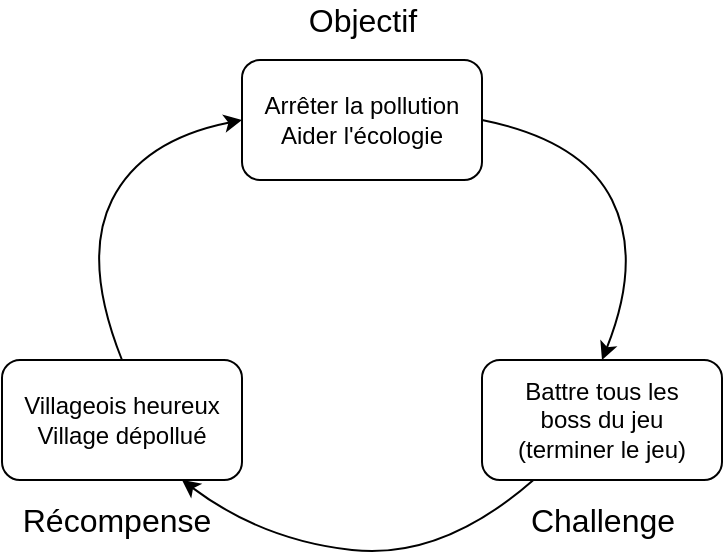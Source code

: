 <mxfile version="12.5.5" type="device"><diagram id="FWyUo1vmZblDd5MPBxmW" name="Page-1"><mxGraphModel dx="1408" dy="699" grid="1" gridSize="10" guides="1" tooltips="1" connect="1" arrows="1" fold="1" page="1" pageScale="1" pageWidth="827" pageHeight="1169" math="0" shadow="0"><root><mxCell id="0"/><mxCell id="1" parent="0"/><mxCell id="P1thXSk-kyA9XUaVJ_8L-1" value="Arrêter la pollution&lt;br&gt;Aider l'écologie" style="rounded=1;whiteSpace=wrap;html=1;" vertex="1" parent="1"><mxGeometry x="360" y="140" width="120" height="60" as="geometry"/></mxCell><mxCell id="P1thXSk-kyA9XUaVJ_8L-2" value="Battre tous les&lt;br&gt;boss du jeu&lt;br&gt;(terminer le jeu)" style="rounded=1;whiteSpace=wrap;html=1;" vertex="1" parent="1"><mxGeometry x="480" y="290" width="120" height="60" as="geometry"/></mxCell><mxCell id="P1thXSk-kyA9XUaVJ_8L-3" value="Villageois heureux&lt;br&gt;Village dépollué" style="rounded=1;whiteSpace=wrap;html=1;" vertex="1" parent="1"><mxGeometry x="240" y="290" width="120" height="60" as="geometry"/></mxCell><mxCell id="P1thXSk-kyA9XUaVJ_8L-4" value="" style="curved=1;endArrow=classic;html=1;exitX=1;exitY=0.5;exitDx=0;exitDy=0;entryX=0.5;entryY=0;entryDx=0;entryDy=0;" edge="1" parent="1" source="P1thXSk-kyA9XUaVJ_8L-1" target="P1thXSk-kyA9XUaVJ_8L-2"><mxGeometry width="50" height="50" relative="1" as="geometry"><mxPoint x="240" y="420" as="sourcePoint"/><mxPoint x="290" y="370" as="targetPoint"/><Array as="points"><mxPoint x="530" y="180"/><mxPoint x="560" y="240"/></Array></mxGeometry></mxCell><mxCell id="P1thXSk-kyA9XUaVJ_8L-5" value="" style="curved=1;endArrow=classic;html=1;entryX=0.75;entryY=1;entryDx=0;entryDy=0;" edge="1" parent="1" source="P1thXSk-kyA9XUaVJ_8L-2" target="P1thXSk-kyA9XUaVJ_8L-3"><mxGeometry width="50" height="50" relative="1" as="geometry"><mxPoint x="373" y="350" as="sourcePoint"/><mxPoint x="433" y="470" as="targetPoint"/><Array as="points"><mxPoint x="460" y="390"/><mxPoint x="370" y="380"/></Array></mxGeometry></mxCell><mxCell id="P1thXSk-kyA9XUaVJ_8L-6" value="" style="curved=1;endArrow=classic;html=1;exitX=0.5;exitY=0;exitDx=0;exitDy=0;entryX=0;entryY=0.5;entryDx=0;entryDy=0;" edge="1" parent="1" source="P1thXSk-kyA9XUaVJ_8L-3" target="P1thXSk-kyA9XUaVJ_8L-1"><mxGeometry width="50" height="50" relative="1" as="geometry"><mxPoint x="330" y="180" as="sourcePoint"/><mxPoint x="90" y="180" as="targetPoint"/><Array as="points"><mxPoint x="280" y="240"/><mxPoint x="310" y="180"/></Array></mxGeometry></mxCell><mxCell id="P1thXSk-kyA9XUaVJ_8L-7" value="&lt;font style=&quot;font-size: 16px&quot;&gt;Objectif&lt;/font&gt;" style="text;html=1;strokeColor=none;fillColor=none;align=center;verticalAlign=middle;whiteSpace=wrap;rounded=0;" vertex="1" parent="1"><mxGeometry x="387.5" y="110" width="65" height="20" as="geometry"/></mxCell><mxCell id="P1thXSk-kyA9XUaVJ_8L-8" value="&lt;font style=&quot;font-size: 16px&quot;&gt;Challenge&lt;/font&gt;" style="text;html=1;strokeColor=none;fillColor=none;align=center;verticalAlign=middle;whiteSpace=wrap;rounded=0;" vertex="1" parent="1"><mxGeometry x="497.5" y="360" width="85" height="20" as="geometry"/></mxCell><mxCell id="P1thXSk-kyA9XUaVJ_8L-9" value="&lt;font style=&quot;font-size: 16px&quot;&gt;Récompense&lt;/font&gt;" style="text;html=1;strokeColor=none;fillColor=none;align=center;verticalAlign=middle;whiteSpace=wrap;rounded=0;" vertex="1" parent="1"><mxGeometry x="250" y="360" width="95" height="20" as="geometry"/></mxCell></root></mxGraphModel></diagram></mxfile>